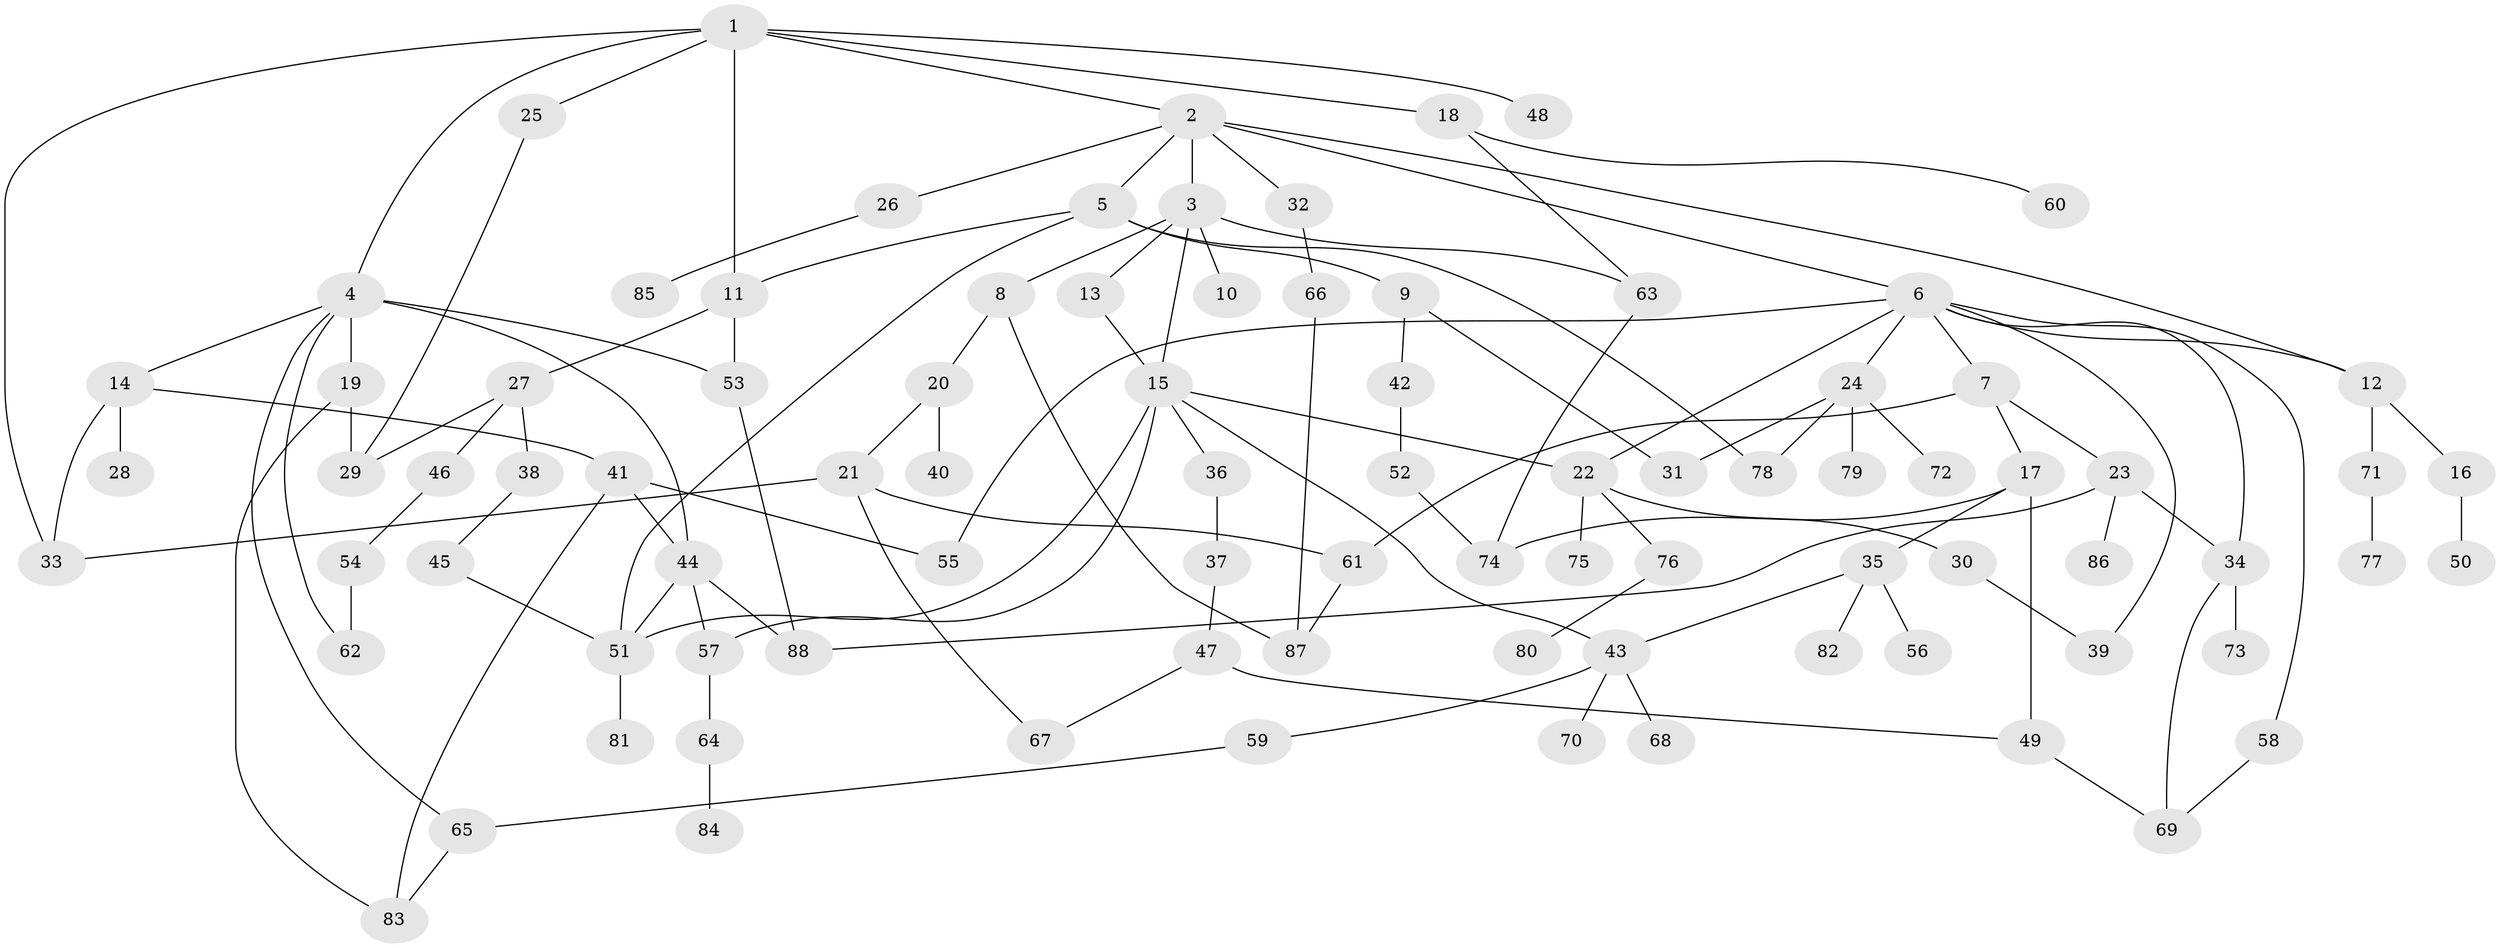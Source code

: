 // Generated by graph-tools (version 1.1) at 2025/10/02/27/25 16:10:53]
// undirected, 88 vertices, 123 edges
graph export_dot {
graph [start="1"]
  node [color=gray90,style=filled];
  1;
  2;
  3;
  4;
  5;
  6;
  7;
  8;
  9;
  10;
  11;
  12;
  13;
  14;
  15;
  16;
  17;
  18;
  19;
  20;
  21;
  22;
  23;
  24;
  25;
  26;
  27;
  28;
  29;
  30;
  31;
  32;
  33;
  34;
  35;
  36;
  37;
  38;
  39;
  40;
  41;
  42;
  43;
  44;
  45;
  46;
  47;
  48;
  49;
  50;
  51;
  52;
  53;
  54;
  55;
  56;
  57;
  58;
  59;
  60;
  61;
  62;
  63;
  64;
  65;
  66;
  67;
  68;
  69;
  70;
  71;
  72;
  73;
  74;
  75;
  76;
  77;
  78;
  79;
  80;
  81;
  82;
  83;
  84;
  85;
  86;
  87;
  88;
  1 -- 2;
  1 -- 4;
  1 -- 11;
  1 -- 18;
  1 -- 25;
  1 -- 48;
  1 -- 33;
  2 -- 3;
  2 -- 5;
  2 -- 6;
  2 -- 26;
  2 -- 32;
  2 -- 12;
  3 -- 8;
  3 -- 10;
  3 -- 13;
  3 -- 15;
  3 -- 63;
  4 -- 14;
  4 -- 19;
  4 -- 62;
  4 -- 65;
  4 -- 44;
  4 -- 53;
  5 -- 9;
  5 -- 78;
  5 -- 11;
  5 -- 51;
  6 -- 7;
  6 -- 12;
  6 -- 24;
  6 -- 55;
  6 -- 58;
  6 -- 22;
  6 -- 39;
  6 -- 34;
  7 -- 17;
  7 -- 23;
  7 -- 61;
  8 -- 20;
  8 -- 87;
  9 -- 42;
  9 -- 31;
  11 -- 27;
  11 -- 53;
  12 -- 16;
  12 -- 71;
  13 -- 15;
  14 -- 28;
  14 -- 41;
  14 -- 33;
  15 -- 22;
  15 -- 36;
  15 -- 43;
  15 -- 57;
  15 -- 51;
  16 -- 50;
  17 -- 35;
  17 -- 49;
  17 -- 74;
  18 -- 60;
  18 -- 63;
  19 -- 29;
  19 -- 83;
  20 -- 21;
  20 -- 40;
  21 -- 33;
  21 -- 61;
  21 -- 67;
  22 -- 30;
  22 -- 75;
  22 -- 76;
  23 -- 34;
  23 -- 86;
  23 -- 88;
  24 -- 31;
  24 -- 72;
  24 -- 78;
  24 -- 79;
  25 -- 29;
  26 -- 85;
  27 -- 38;
  27 -- 46;
  27 -- 29;
  30 -- 39;
  32 -- 66;
  34 -- 73;
  34 -- 69;
  35 -- 56;
  35 -- 82;
  35 -- 43;
  36 -- 37;
  37 -- 47;
  38 -- 45;
  41 -- 44;
  41 -- 55;
  41 -- 83;
  42 -- 52;
  43 -- 59;
  43 -- 68;
  43 -- 70;
  44 -- 51;
  44 -- 57;
  44 -- 88;
  45 -- 51;
  46 -- 54;
  47 -- 67;
  47 -- 49;
  49 -- 69;
  51 -- 81;
  52 -- 74;
  53 -- 88;
  54 -- 62;
  57 -- 64;
  58 -- 69;
  59 -- 65;
  61 -- 87;
  63 -- 74;
  64 -- 84;
  65 -- 83;
  66 -- 87;
  71 -- 77;
  76 -- 80;
}
